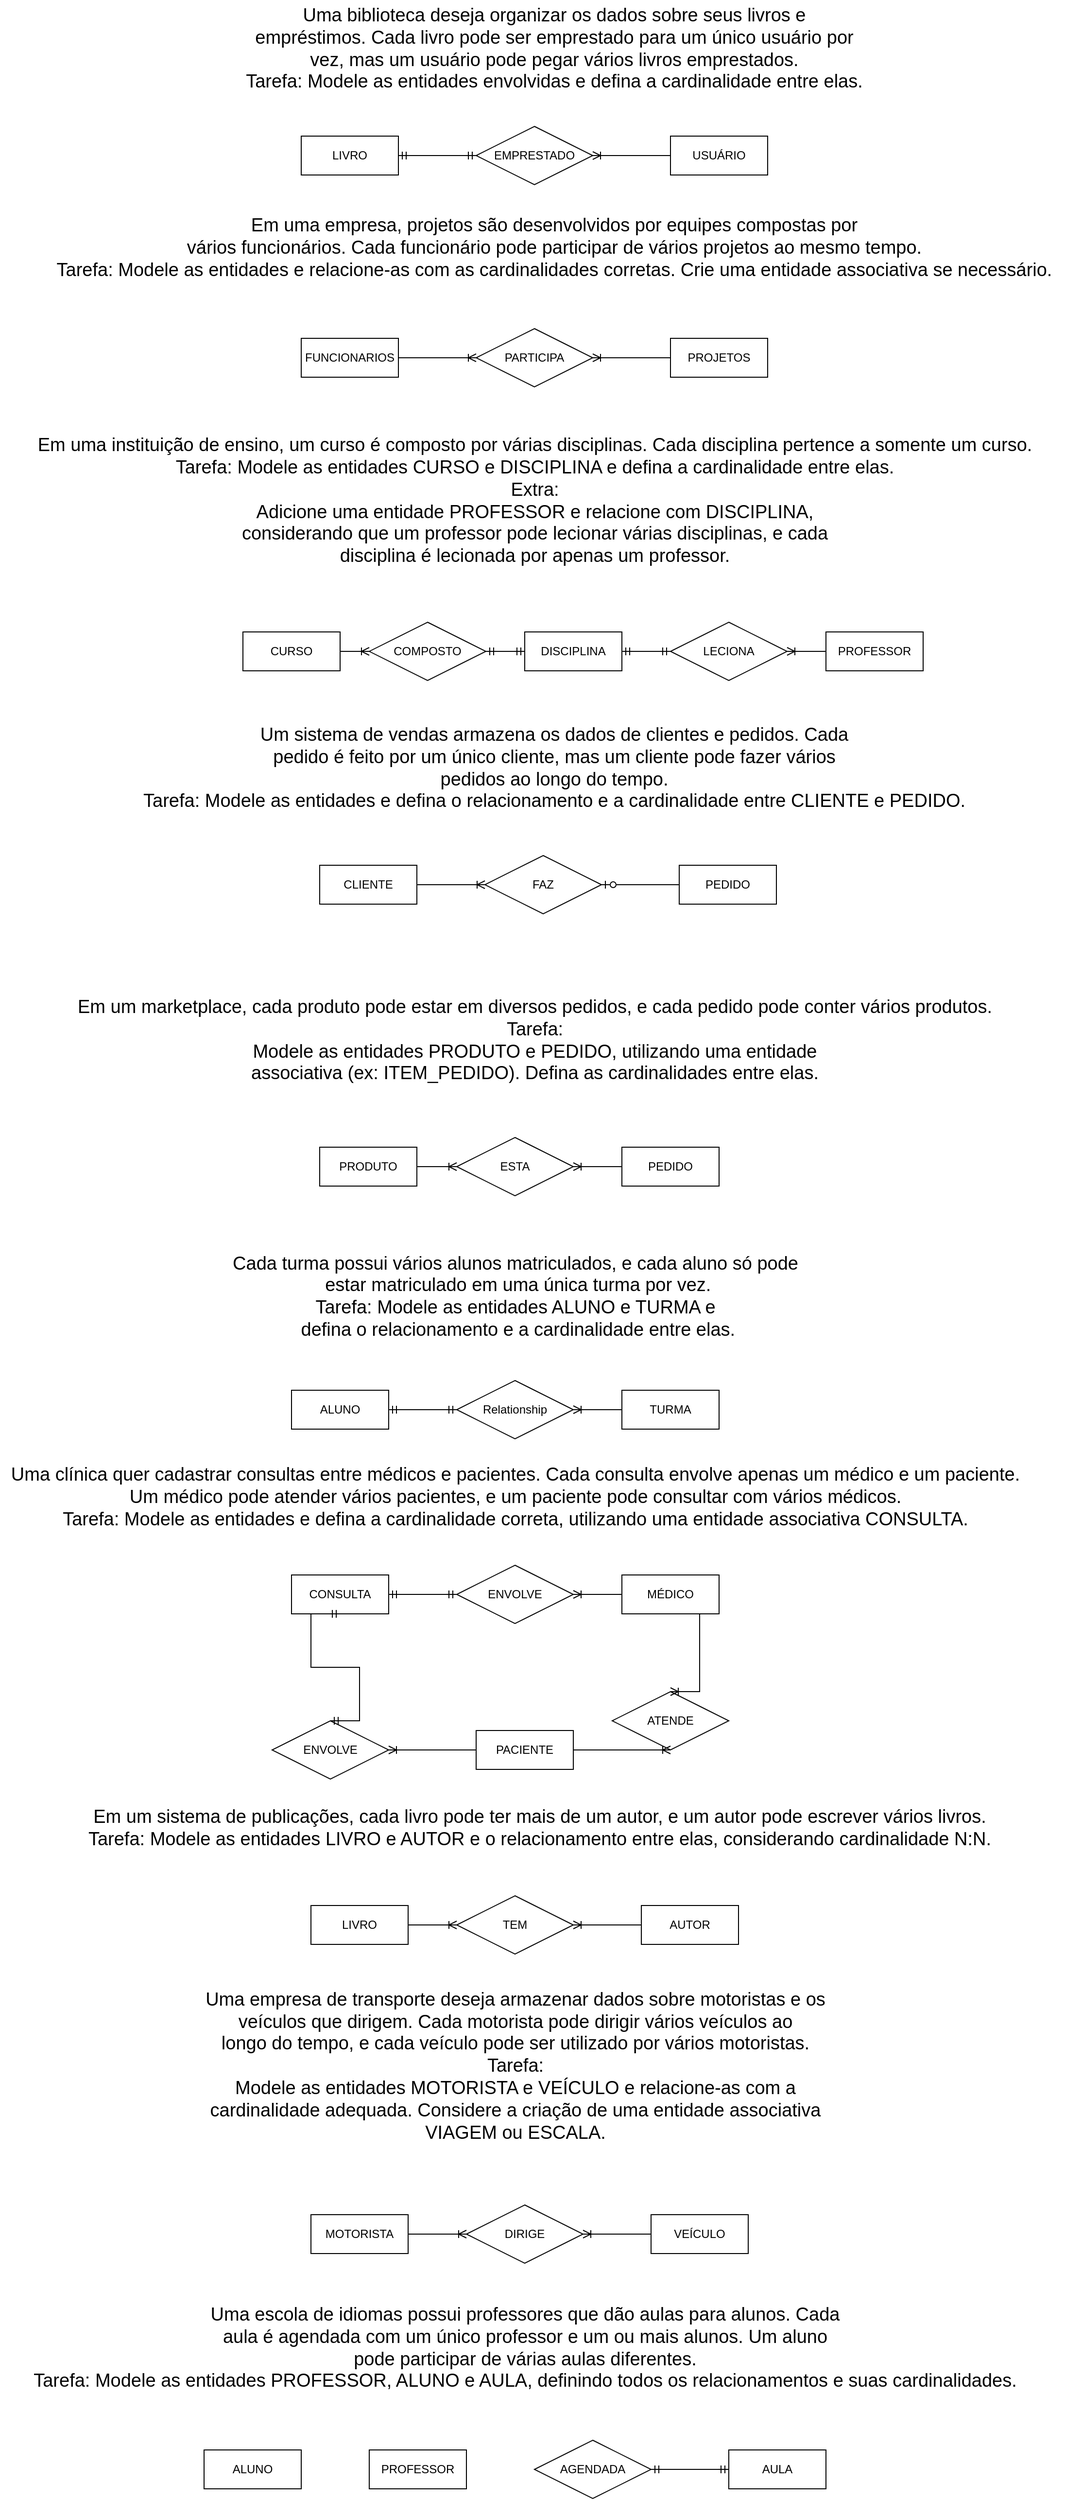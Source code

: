 <mxfile version="27.2.0">
  <diagram name="Página-1" id="b4JkCRnROzZ7c5UDisCW">
    <mxGraphModel dx="1804" dy="537" grid="1" gridSize="10" guides="1" tooltips="1" connect="1" arrows="1" fold="1" page="1" pageScale="1" pageWidth="827" pageHeight="1169" math="0" shadow="0">
      <root>
        <mxCell id="0" />
        <mxCell id="1" parent="0" />
        <mxCell id="mdvhE89lCFFaDwQqOyZz-1" value="&lt;font style=&quot;font-size: 19px;&quot;&gt;Uma biblioteca deseja organizar os dados sobre seus livros e &lt;br&gt;empréstimos. Cada livro pode ser emprestado para um único usuário por &lt;br&gt;vez, mas um usuário pode pegar vários livros emprestados.&lt;br&gt;Tarefa: Modele as entidades envolvidas e defina a cardinalidade entre elas.&lt;/font&gt;" style="text;html=1;align=center;verticalAlign=middle;resizable=0;points=[];autosize=1;strokeColor=none;fillColor=none;" parent="1" vertex="1">
          <mxGeometry x="90" y="70" width="660" height="100" as="geometry" />
        </mxCell>
        <mxCell id="mdvhE89lCFFaDwQqOyZz-2" value="LIVRO" style="whiteSpace=wrap;html=1;align=center;" parent="1" vertex="1">
          <mxGeometry x="160" y="210" width="100" height="40" as="geometry" />
        </mxCell>
        <mxCell id="mdvhE89lCFFaDwQqOyZz-3" value="USUÁRIO" style="whiteSpace=wrap;html=1;align=center;" parent="1" vertex="1">
          <mxGeometry x="540" y="210" width="100" height="40" as="geometry" />
        </mxCell>
        <mxCell id="mdvhE89lCFFaDwQqOyZz-4" value="EMPRESTADO" style="shape=rhombus;perimeter=rhombusPerimeter;whiteSpace=wrap;html=1;align=center;" parent="1" vertex="1">
          <mxGeometry x="340" y="200" width="120" height="60" as="geometry" />
        </mxCell>
        <mxCell id="mdvhE89lCFFaDwQqOyZz-7" value="" style="edgeStyle=entityRelationEdgeStyle;fontSize=12;html=1;endArrow=ERmandOne;startArrow=ERmandOne;rounded=0;fontFamily=Helvetica;fontColor=default;exitX=1;exitY=0.5;exitDx=0;exitDy=0;entryX=0;entryY=0.5;entryDx=0;entryDy=0;" parent="1" source="mdvhE89lCFFaDwQqOyZz-2" target="mdvhE89lCFFaDwQqOyZz-4" edge="1">
          <mxGeometry width="100" height="100" relative="1" as="geometry">
            <mxPoint x="230" y="370" as="sourcePoint" />
            <mxPoint x="330" y="270" as="targetPoint" />
          </mxGeometry>
        </mxCell>
        <mxCell id="mdvhE89lCFFaDwQqOyZz-9" value="" style="edgeStyle=entityRelationEdgeStyle;fontSize=12;html=1;endArrow=ERoneToMany;rounded=0;fontFamily=Helvetica;fontColor=default;exitX=0;exitY=0.5;exitDx=0;exitDy=0;entryX=1;entryY=0.5;entryDx=0;entryDy=0;" parent="1" source="mdvhE89lCFFaDwQqOyZz-3" target="mdvhE89lCFFaDwQqOyZz-4" edge="1">
          <mxGeometry width="100" height="100" relative="1" as="geometry">
            <mxPoint x="390" y="380" as="sourcePoint" />
            <mxPoint x="490" y="280" as="targetPoint" />
          </mxGeometry>
        </mxCell>
        <mxCell id="mdvhE89lCFFaDwQqOyZz-10" value="&lt;font style=&quot;font-size: 19px;&quot;&gt;Em uma empresa, projetos são desenvolvidos por equipes compostas por &lt;br&gt;vários funcionários. Cada funcionário pode participar de vários projetos ao mesmo tempo.&lt;br&gt;Tarefa: Modele as entidades e relacione-as com as cardinalidades corretas. Crie uma entidade associativa se necessário.&lt;/font&gt;" style="text;html=1;align=center;verticalAlign=middle;resizable=0;points=[];autosize=1;strokeColor=none;fillColor=none;fontFamily=Helvetica;fontSize=12;fontColor=default;" parent="1" vertex="1">
          <mxGeometry x="-105" y="285" width="1050" height="80" as="geometry" />
        </mxCell>
        <mxCell id="mdvhE89lCFFaDwQqOyZz-12" value="FUNCIONARIOS" style="whiteSpace=wrap;html=1;align=center;strokeColor=default;verticalAlign=middle;fontFamily=Helvetica;fontSize=12;fontColor=default;fillColor=default;" parent="1" vertex="1">
          <mxGeometry x="160" y="418" width="100" height="40" as="geometry" />
        </mxCell>
        <mxCell id="mdvhE89lCFFaDwQqOyZz-13" value="PROJETOS" style="whiteSpace=wrap;html=1;align=center;strokeColor=default;verticalAlign=middle;fontFamily=Helvetica;fontSize=12;fontColor=default;fillColor=default;" parent="1" vertex="1">
          <mxGeometry x="540" y="418" width="100" height="40" as="geometry" />
        </mxCell>
        <mxCell id="mdvhE89lCFFaDwQqOyZz-14" value="PARTICIPA" style="shape=rhombus;perimeter=rhombusPerimeter;whiteSpace=wrap;html=1;align=center;strokeColor=default;verticalAlign=middle;fontFamily=Helvetica;fontSize=12;fontColor=default;fillColor=default;" parent="1" vertex="1">
          <mxGeometry x="340" y="408" width="120" height="60" as="geometry" />
        </mxCell>
        <mxCell id="mdvhE89lCFFaDwQqOyZz-15" value="" style="edgeStyle=entityRelationEdgeStyle;fontSize=12;html=1;endArrow=ERoneToMany;rounded=0;fontFamily=Helvetica;fontColor=default;exitX=1;exitY=0.5;exitDx=0;exitDy=0;entryX=0;entryY=0.5;entryDx=0;entryDy=0;" parent="1" source="mdvhE89lCFFaDwQqOyZz-12" target="mdvhE89lCFFaDwQqOyZz-14" edge="1">
          <mxGeometry width="100" height="100" relative="1" as="geometry">
            <mxPoint x="220" y="580" as="sourcePoint" />
            <mxPoint x="320" y="480" as="targetPoint" />
          </mxGeometry>
        </mxCell>
        <mxCell id="mdvhE89lCFFaDwQqOyZz-16" value="" style="edgeStyle=entityRelationEdgeStyle;fontSize=12;html=1;endArrow=ERoneToMany;rounded=0;fontFamily=Helvetica;fontColor=default;exitX=0;exitY=0.5;exitDx=0;exitDy=0;entryX=1;entryY=0.5;entryDx=0;entryDy=0;" parent="1" source="mdvhE89lCFFaDwQqOyZz-13" target="mdvhE89lCFFaDwQqOyZz-14" edge="1">
          <mxGeometry width="100" height="100" relative="1" as="geometry">
            <mxPoint x="670" y="510" as="sourcePoint" />
            <mxPoint x="770" y="410" as="targetPoint" />
          </mxGeometry>
        </mxCell>
        <mxCell id="mdvhE89lCFFaDwQqOyZz-17" value="&lt;font style=&quot;font-size: 19px;&quot;&gt;Em uma instituição de ensino, um curso é composto por várias disciplinas. Cada disciplina pertence a somente um curso.&lt;br&gt;Tarefa: Modele as entidades CURSO e DISCIPLINA e defina a cardinalidade entre elas.&lt;br&gt;Extra:&lt;br&gt; Adicione uma entidade PROFESSOR e relacione com DISCIPLINA, &lt;br&gt;considerando que um professor pode lecionar várias disciplinas, e cada &lt;br&gt;disciplina é lecionada por apenas um professor.&lt;/font&gt;" style="text;html=1;align=center;verticalAlign=middle;resizable=0;points=[];autosize=1;strokeColor=none;fillColor=none;fontFamily=Helvetica;fontSize=12;fontColor=default;" parent="1" vertex="1">
          <mxGeometry x="-125" y="510" width="1050" height="150" as="geometry" />
        </mxCell>
        <mxCell id="mdvhE89lCFFaDwQqOyZz-18" value="CURSO" style="whiteSpace=wrap;html=1;align=center;strokeColor=default;verticalAlign=middle;fontFamily=Helvetica;fontSize=12;fontColor=default;fillColor=default;" parent="1" vertex="1">
          <mxGeometry x="100" y="720" width="100" height="40" as="geometry" />
        </mxCell>
        <mxCell id="mdvhE89lCFFaDwQqOyZz-19" value="DISCIPLINA" style="whiteSpace=wrap;html=1;align=center;strokeColor=default;verticalAlign=middle;fontFamily=Helvetica;fontSize=12;fontColor=default;fillColor=default;" parent="1" vertex="1">
          <mxGeometry x="390" y="720" width="100" height="40" as="geometry" />
        </mxCell>
        <mxCell id="mdvhE89lCFFaDwQqOyZz-20" value="PROFESSOR" style="whiteSpace=wrap;html=1;align=center;strokeColor=default;verticalAlign=middle;fontFamily=Helvetica;fontSize=12;fontColor=default;fillColor=default;" parent="1" vertex="1">
          <mxGeometry x="700" y="720" width="100" height="40" as="geometry" />
        </mxCell>
        <mxCell id="mdvhE89lCFFaDwQqOyZz-21" value="" style="edgeStyle=entityRelationEdgeStyle;fontSize=12;html=1;endArrow=ERoneToMany;rounded=0;fontFamily=Helvetica;fontColor=default;exitX=1;exitY=0.5;exitDx=0;exitDy=0;entryX=0;entryY=0.5;entryDx=0;entryDy=0;" parent="1" source="mdvhE89lCFFaDwQqOyZz-18" target="mdvhE89lCFFaDwQqOyZz-22" edge="1">
          <mxGeometry width="100" height="100" relative="1" as="geometry">
            <mxPoint x="230" y="870" as="sourcePoint" />
            <mxPoint x="330" y="770" as="targetPoint" />
          </mxGeometry>
        </mxCell>
        <mxCell id="mdvhE89lCFFaDwQqOyZz-22" value="COMPOSTO" style="shape=rhombus;perimeter=rhombusPerimeter;whiteSpace=wrap;html=1;align=center;strokeColor=default;verticalAlign=middle;fontFamily=Helvetica;fontSize=12;fontColor=default;fillColor=default;" parent="1" vertex="1">
          <mxGeometry x="230" y="710" width="120" height="60" as="geometry" />
        </mxCell>
        <mxCell id="mdvhE89lCFFaDwQqOyZz-23" value="" style="edgeStyle=entityRelationEdgeStyle;fontSize=12;html=1;endArrow=ERmandOne;startArrow=ERmandOne;rounded=0;fontFamily=Helvetica;fontColor=default;entryX=0;entryY=0.5;entryDx=0;entryDy=0;exitX=1;exitY=0.5;exitDx=0;exitDy=0;" parent="1" source="mdvhE89lCFFaDwQqOyZz-22" target="mdvhE89lCFFaDwQqOyZz-19" edge="1">
          <mxGeometry width="100" height="100" relative="1" as="geometry">
            <mxPoint x="410" y="900" as="sourcePoint" />
            <mxPoint x="510" y="800" as="targetPoint" />
          </mxGeometry>
        </mxCell>
        <mxCell id="mdvhE89lCFFaDwQqOyZz-24" value="LECIONA" style="shape=rhombus;perimeter=rhombusPerimeter;whiteSpace=wrap;html=1;align=center;strokeColor=default;verticalAlign=middle;fontFamily=Helvetica;fontSize=12;fontColor=default;fillColor=default;" parent="1" vertex="1">
          <mxGeometry x="540" y="710" width="120" height="60" as="geometry" />
        </mxCell>
        <mxCell id="mdvhE89lCFFaDwQqOyZz-25" value="" style="edgeStyle=entityRelationEdgeStyle;fontSize=12;html=1;endArrow=ERoneToMany;rounded=0;fontFamily=Helvetica;fontColor=default;exitX=0;exitY=0.5;exitDx=0;exitDy=0;entryX=1;entryY=0.5;entryDx=0;entryDy=0;" parent="1" source="mdvhE89lCFFaDwQqOyZz-20" target="mdvhE89lCFFaDwQqOyZz-24" edge="1">
          <mxGeometry width="100" height="100" relative="1" as="geometry">
            <mxPoint x="750" y="880" as="sourcePoint" />
            <mxPoint x="850" y="780" as="targetPoint" />
          </mxGeometry>
        </mxCell>
        <mxCell id="mdvhE89lCFFaDwQqOyZz-26" value="" style="edgeStyle=entityRelationEdgeStyle;fontSize=12;html=1;endArrow=ERmandOne;startArrow=ERmandOne;rounded=0;fontFamily=Helvetica;fontColor=default;entryX=0;entryY=0.5;entryDx=0;entryDy=0;exitX=1;exitY=0.5;exitDx=0;exitDy=0;" parent="1" source="mdvhE89lCFFaDwQqOyZz-19" target="mdvhE89lCFFaDwQqOyZz-24" edge="1">
          <mxGeometry width="100" height="100" relative="1" as="geometry">
            <mxPoint x="450" y="910" as="sourcePoint" />
            <mxPoint x="550" y="810" as="targetPoint" />
          </mxGeometry>
        </mxCell>
        <mxCell id="mdvhE89lCFFaDwQqOyZz-27" value="&lt;font style=&quot;font-size: 19px;&quot;&gt;Um sistema de vendas armazena os dados de clientes e pedidos. Cada &lt;br&gt;pedido é feito por um único cliente, mas um cliente pode fazer vários &lt;br&gt;pedidos ao longo do tempo.&lt;br&gt;Tarefa: Modele as entidades e defina o relacionamento e a cardinalidade entre CLIENTE e PEDIDO.&lt;/font&gt;" style="text;html=1;align=center;verticalAlign=middle;resizable=0;points=[];autosize=1;strokeColor=none;fillColor=none;fontFamily=Helvetica;fontSize=12;fontColor=default;" parent="1" vertex="1">
          <mxGeometry x="-15" y="810" width="870" height="100" as="geometry" />
        </mxCell>
        <mxCell id="mdvhE89lCFFaDwQqOyZz-28" value="PEDIDO" style="whiteSpace=wrap;html=1;align=center;strokeColor=default;verticalAlign=middle;fontFamily=Helvetica;fontSize=12;fontColor=default;fillColor=default;" parent="1" vertex="1">
          <mxGeometry x="549" y="960" width="100" height="40" as="geometry" />
        </mxCell>
        <mxCell id="mdvhE89lCFFaDwQqOyZz-29" value="CLIENTE" style="whiteSpace=wrap;html=1;align=center;strokeColor=default;verticalAlign=middle;fontFamily=Helvetica;fontSize=12;fontColor=default;fillColor=default;" parent="1" vertex="1">
          <mxGeometry x="179" y="960" width="100" height="40" as="geometry" />
        </mxCell>
        <mxCell id="mdvhE89lCFFaDwQqOyZz-30" value="FAZ" style="shape=rhombus;perimeter=rhombusPerimeter;whiteSpace=wrap;html=1;align=center;strokeColor=default;verticalAlign=middle;fontFamily=Helvetica;fontSize=12;fontColor=default;fillColor=default;" parent="1" vertex="1">
          <mxGeometry x="349" y="950" width="120" height="60" as="geometry" />
        </mxCell>
        <mxCell id="mdvhE89lCFFaDwQqOyZz-31" value="" style="edgeStyle=entityRelationEdgeStyle;fontSize=12;html=1;endArrow=ERzeroToOne;endFill=1;rounded=0;fontFamily=Helvetica;fontColor=default;exitX=0;exitY=0.5;exitDx=0;exitDy=0;entryX=1;entryY=0.5;entryDx=0;entryDy=0;" parent="1" source="mdvhE89lCFFaDwQqOyZz-28" target="mdvhE89lCFFaDwQqOyZz-30" edge="1">
          <mxGeometry width="100" height="100" relative="1" as="geometry">
            <mxPoint x="329" y="1130" as="sourcePoint" />
            <mxPoint x="429" y="1030" as="targetPoint" />
          </mxGeometry>
        </mxCell>
        <mxCell id="mdvhE89lCFFaDwQqOyZz-32" value="" style="edgeStyle=entityRelationEdgeStyle;fontSize=12;html=1;endArrow=ERoneToMany;rounded=0;fontFamily=Helvetica;fontColor=default;exitX=1;exitY=0.5;exitDx=0;exitDy=0;entryX=0;entryY=0.5;entryDx=0;entryDy=0;" parent="1" source="mdvhE89lCFFaDwQqOyZz-29" target="mdvhE89lCFFaDwQqOyZz-30" edge="1">
          <mxGeometry width="100" height="100" relative="1" as="geometry">
            <mxPoint x="269" y="1120" as="sourcePoint" />
            <mxPoint x="369" y="1020" as="targetPoint" />
          </mxGeometry>
        </mxCell>
        <mxCell id="mdvhE89lCFFaDwQqOyZz-33" value="&lt;font style=&quot;font-size: 19px;&quot;&gt;Em um marketplace, cada produto pode estar em diversos pedidos, e cada pedido pode conter vários produtos.&lt;br&gt;Tarefa:&lt;br&gt; Modele as entidades PRODUTO e PEDIDO, utilizando uma entidade &lt;br&gt;associativa (ex: ITEM_PEDIDO). Defina as cardinalidades entre elas.&lt;/font&gt;" style="text;html=1;align=center;verticalAlign=middle;resizable=0;points=[];autosize=1;strokeColor=none;fillColor=none;fontFamily=Helvetica;fontSize=12;fontColor=default;" parent="1" vertex="1">
          <mxGeometry x="-80" y="1090" width="960" height="100" as="geometry" />
        </mxCell>
        <mxCell id="mdvhE89lCFFaDwQqOyZz-34" value="PRODUTO" style="whiteSpace=wrap;html=1;align=center;strokeColor=default;verticalAlign=middle;fontFamily=Helvetica;fontSize=12;fontColor=default;fillColor=default;" parent="1" vertex="1">
          <mxGeometry x="179" y="1250" width="100" height="40" as="geometry" />
        </mxCell>
        <mxCell id="mdvhE89lCFFaDwQqOyZz-35" value="PEDIDO" style="whiteSpace=wrap;html=1;align=center;strokeColor=default;verticalAlign=middle;fontFamily=Helvetica;fontSize=12;fontColor=default;fillColor=default;" parent="1" vertex="1">
          <mxGeometry x="490" y="1250" width="100" height="40" as="geometry" />
        </mxCell>
        <mxCell id="mdvhE89lCFFaDwQqOyZz-36" value="ESTA" style="shape=rhombus;perimeter=rhombusPerimeter;whiteSpace=wrap;html=1;align=center;strokeColor=default;verticalAlign=middle;fontFamily=Helvetica;fontSize=12;fontColor=default;fillColor=default;" parent="1" vertex="1">
          <mxGeometry x="320" y="1240" width="120" height="60" as="geometry" />
        </mxCell>
        <mxCell id="mdvhE89lCFFaDwQqOyZz-37" value="" style="edgeStyle=entityRelationEdgeStyle;fontSize=12;html=1;endArrow=ERoneToMany;rounded=0;fontFamily=Helvetica;fontColor=default;exitX=1;exitY=0.5;exitDx=0;exitDy=0;entryX=0;entryY=0.5;entryDx=0;entryDy=0;" parent="1" source="mdvhE89lCFFaDwQqOyZz-34" target="mdvhE89lCFFaDwQqOyZz-36" edge="1">
          <mxGeometry width="100" height="100" relative="1" as="geometry">
            <mxPoint x="320" y="1360" as="sourcePoint" />
            <mxPoint x="420" y="1260" as="targetPoint" />
          </mxGeometry>
        </mxCell>
        <mxCell id="mdvhE89lCFFaDwQqOyZz-38" value="" style="edgeStyle=entityRelationEdgeStyle;fontSize=12;html=1;endArrow=ERoneToMany;rounded=0;fontFamily=Helvetica;fontColor=default;exitX=0;exitY=0.5;exitDx=0;exitDy=0;entryX=1;entryY=0.5;entryDx=0;entryDy=0;" parent="1" source="mdvhE89lCFFaDwQqOyZz-35" target="mdvhE89lCFFaDwQqOyZz-36" edge="1">
          <mxGeometry width="100" height="100" relative="1" as="geometry">
            <mxPoint x="560" y="1360" as="sourcePoint" />
            <mxPoint x="660" y="1260" as="targetPoint" />
          </mxGeometry>
        </mxCell>
        <mxCell id="mdvhE89lCFFaDwQqOyZz-39" value="&lt;div&gt;&lt;font style=&quot;font-size: 19px;&quot;&gt;Cada turma possui vários alunos matriculados, e cada aluno só pode&lt;/font&gt;&lt;/div&gt;&lt;div&gt;&lt;font style=&quot;font-size: 19px;&quot;&gt;&amp;nbsp;estar matriculado em uma única turma por vez.&lt;/font&gt;&lt;/div&gt;&lt;div&gt;&lt;font style=&quot;font-size: 19px;&quot;&gt;Tarefa: Modele as entidades ALUNO e TURMA e&lt;/font&gt;&lt;/div&gt;&lt;div&gt;&lt;font style=&quot;font-size: 19px;&quot;&gt;&amp;nbsp;defina o relacionamento e a cardinalidade entre elas.&lt;/font&gt;&lt;/div&gt;&lt;div&gt;&lt;font style=&quot;font-size: 19px;&quot;&gt;&lt;br&gt;&lt;/font&gt;&lt;/div&gt;" style="text;html=1;align=center;verticalAlign=middle;resizable=0;points=[];autosize=1;strokeColor=none;fillColor=none;fontFamily=Helvetica;fontSize=12;fontColor=default;" parent="1" vertex="1">
          <mxGeometry x="75" y="1350" width="610" height="130" as="geometry" />
        </mxCell>
        <mxCell id="mdvhE89lCFFaDwQqOyZz-40" value="ALUNO" style="whiteSpace=wrap;html=1;align=center;strokeColor=default;verticalAlign=middle;fontFamily=Helvetica;fontSize=12;fontColor=default;fillColor=default;" parent="1" vertex="1">
          <mxGeometry x="150" y="1500" width="100" height="40" as="geometry" />
        </mxCell>
        <mxCell id="mdvhE89lCFFaDwQqOyZz-41" value="TURMA" style="whiteSpace=wrap;html=1;align=center;strokeColor=default;verticalAlign=middle;fontFamily=Helvetica;fontSize=12;fontColor=default;fillColor=default;" parent="1" vertex="1">
          <mxGeometry x="490" y="1500" width="100" height="40" as="geometry" />
        </mxCell>
        <mxCell id="mdvhE89lCFFaDwQqOyZz-42" value="Relationship" style="shape=rhombus;perimeter=rhombusPerimeter;whiteSpace=wrap;html=1;align=center;strokeColor=default;verticalAlign=middle;fontFamily=Helvetica;fontSize=12;fontColor=default;fillColor=default;" parent="1" vertex="1">
          <mxGeometry x="320" y="1490" width="120" height="60" as="geometry" />
        </mxCell>
        <mxCell id="mdvhE89lCFFaDwQqOyZz-43" value="" style="edgeStyle=entityRelationEdgeStyle;fontSize=12;html=1;endArrow=ERoneToMany;rounded=0;fontFamily=Helvetica;fontColor=default;exitX=0;exitY=0.5;exitDx=0;exitDy=0;entryX=1;entryY=0.5;entryDx=0;entryDy=0;" parent="1" source="mdvhE89lCFFaDwQqOyZz-41" target="mdvhE89lCFFaDwQqOyZz-42" edge="1">
          <mxGeometry width="100" height="100" relative="1" as="geometry">
            <mxPoint x="450" y="1660" as="sourcePoint" />
            <mxPoint x="550" y="1560" as="targetPoint" />
          </mxGeometry>
        </mxCell>
        <mxCell id="mdvhE89lCFFaDwQqOyZz-44" value="" style="edgeStyle=entityRelationEdgeStyle;fontSize=12;html=1;endArrow=ERmandOne;startArrow=ERmandOne;rounded=0;fontFamily=Helvetica;fontColor=default;exitX=1;exitY=0.5;exitDx=0;exitDy=0;entryX=0;entryY=0.5;entryDx=0;entryDy=0;" parent="1" source="mdvhE89lCFFaDwQqOyZz-40" target="mdvhE89lCFFaDwQqOyZz-42" edge="1">
          <mxGeometry width="100" height="100" relative="1" as="geometry">
            <mxPoint x="250" y="1660" as="sourcePoint" />
            <mxPoint x="350" y="1560" as="targetPoint" />
          </mxGeometry>
        </mxCell>
        <mxCell id="mdvhE89lCFFaDwQqOyZz-45" value="&lt;font style=&quot;font-size: 19px;&quot;&gt;Uma clínica quer cadastrar consultas entre médicos e pacientes. Cada consulta envolve apenas um médico e um paciente.&lt;br&gt;Um médico pode atender vários pacientes, e um paciente pode consultar com vários médicos.&lt;br&gt;Tarefa: Modele as entidades e defina a cardinalidade correta, utilizando uma entidade associativa CONSULTA.&lt;/font&gt;" style="text;html=1;align=center;verticalAlign=middle;resizable=0;points=[];autosize=1;strokeColor=none;fillColor=none;fontFamily=Helvetica;fontSize=12;fontColor=default;" parent="1" vertex="1">
          <mxGeometry x="-150" y="1570" width="1060" height="80" as="geometry" />
        </mxCell>
        <mxCell id="mdvhE89lCFFaDwQqOyZz-46" value="CONSULTA" style="whiteSpace=wrap;html=1;align=center;strokeColor=default;verticalAlign=middle;fontFamily=Helvetica;fontSize=12;fontColor=default;fillColor=default;" parent="1" vertex="1">
          <mxGeometry x="150" y="1690" width="100" height="40" as="geometry" />
        </mxCell>
        <mxCell id="mdvhE89lCFFaDwQqOyZz-47" value="MÉDICO" style="whiteSpace=wrap;html=1;align=center;strokeColor=default;verticalAlign=middle;fontFamily=Helvetica;fontSize=12;fontColor=default;fillColor=default;" parent="1" vertex="1">
          <mxGeometry x="490" y="1690" width="100" height="40" as="geometry" />
        </mxCell>
        <mxCell id="mdvhE89lCFFaDwQqOyZz-48" value="ENVOLVE" style="shape=rhombus;perimeter=rhombusPerimeter;whiteSpace=wrap;html=1;align=center;strokeColor=default;verticalAlign=middle;fontFamily=Helvetica;fontSize=12;fontColor=default;fillColor=default;" parent="1" vertex="1">
          <mxGeometry x="320" y="1680" width="120" height="60" as="geometry" />
        </mxCell>
        <mxCell id="mdvhE89lCFFaDwQqOyZz-49" value="PACIENTE" style="whiteSpace=wrap;html=1;align=center;strokeColor=default;verticalAlign=middle;fontFamily=Helvetica;fontSize=12;fontColor=default;fillColor=default;" parent="1" vertex="1">
          <mxGeometry x="340" y="1850" width="100" height="40" as="geometry" />
        </mxCell>
        <mxCell id="mdvhE89lCFFaDwQqOyZz-50" value="" style="edgeStyle=entityRelationEdgeStyle;fontSize=12;html=1;endArrow=ERmandOne;startArrow=ERmandOne;rounded=0;fontFamily=Helvetica;fontColor=default;exitX=1;exitY=0.5;exitDx=0;exitDy=0;entryX=0;entryY=0.5;entryDx=0;entryDy=0;" parent="1" source="mdvhE89lCFFaDwQqOyZz-46" target="mdvhE89lCFFaDwQqOyZz-48" edge="1">
          <mxGeometry width="100" height="100" relative="1" as="geometry">
            <mxPoint x="200" y="1870" as="sourcePoint" />
            <mxPoint x="300" y="1770" as="targetPoint" />
          </mxGeometry>
        </mxCell>
        <mxCell id="mdvhE89lCFFaDwQqOyZz-52" value="ENVOLVE" style="shape=rhombus;perimeter=rhombusPerimeter;whiteSpace=wrap;html=1;align=center;strokeColor=default;verticalAlign=middle;fontFamily=Helvetica;fontSize=12;fontColor=default;fillColor=default;" parent="1" vertex="1">
          <mxGeometry x="130" y="1840" width="120" height="60" as="geometry" />
        </mxCell>
        <mxCell id="mdvhE89lCFFaDwQqOyZz-54" value="" style="edgeStyle=entityRelationEdgeStyle;fontSize=12;html=1;endArrow=ERmandOne;startArrow=ERmandOne;rounded=0;fontFamily=Helvetica;fontColor=default;entryX=0.5;entryY=1;entryDx=0;entryDy=0;exitX=0.5;exitY=0;exitDx=0;exitDy=0;" parent="1" source="mdvhE89lCFFaDwQqOyZz-52" target="mdvhE89lCFFaDwQqOyZz-46" edge="1">
          <mxGeometry width="100" height="100" relative="1" as="geometry">
            <mxPoint x="260" y="1860" as="sourcePoint" />
            <mxPoint x="360" y="1760" as="targetPoint" />
          </mxGeometry>
        </mxCell>
        <mxCell id="mdvhE89lCFFaDwQqOyZz-56" value="ATENDE" style="shape=rhombus;perimeter=rhombusPerimeter;whiteSpace=wrap;html=1;align=center;strokeColor=default;verticalAlign=middle;fontFamily=Helvetica;fontSize=12;fontColor=default;fillColor=default;" parent="1" vertex="1">
          <mxGeometry x="480" y="1810" width="120" height="60" as="geometry" />
        </mxCell>
        <mxCell id="mdvhE89lCFFaDwQqOyZz-57" value="" style="edgeStyle=entityRelationEdgeStyle;fontSize=12;html=1;endArrow=ERoneToMany;rounded=0;fontFamily=Helvetica;fontColor=default;exitX=0.5;exitY=1;exitDx=0;exitDy=0;entryX=0.5;entryY=0;entryDx=0;entryDy=0;" parent="1" source="mdvhE89lCFFaDwQqOyZz-47" target="mdvhE89lCFFaDwQqOyZz-56" edge="1">
          <mxGeometry width="100" height="100" relative="1" as="geometry">
            <mxPoint x="610" y="1830" as="sourcePoint" />
            <mxPoint x="710" y="1730" as="targetPoint" />
          </mxGeometry>
        </mxCell>
        <mxCell id="mdvhE89lCFFaDwQqOyZz-58" value="" style="edgeStyle=entityRelationEdgeStyle;fontSize=12;html=1;endArrow=ERoneToMany;rounded=0;fontFamily=Helvetica;fontColor=default;exitX=1;exitY=0.5;exitDx=0;exitDy=0;entryX=0.5;entryY=1;entryDx=0;entryDy=0;" parent="1" source="mdvhE89lCFFaDwQqOyZz-49" target="mdvhE89lCFFaDwQqOyZz-56" edge="1">
          <mxGeometry width="100" height="100" relative="1" as="geometry">
            <mxPoint x="630" y="1920" as="sourcePoint" />
            <mxPoint x="730" y="1820" as="targetPoint" />
          </mxGeometry>
        </mxCell>
        <mxCell id="mdvhE89lCFFaDwQqOyZz-59" value="" style="edgeStyle=entityRelationEdgeStyle;fontSize=12;html=1;endArrow=ERoneToMany;rounded=0;fontFamily=Helvetica;fontColor=default;exitX=0;exitY=0.5;exitDx=0;exitDy=0;entryX=1;entryY=0.5;entryDx=0;entryDy=0;" parent="1" source="mdvhE89lCFFaDwQqOyZz-49" target="mdvhE89lCFFaDwQqOyZz-52" edge="1">
          <mxGeometry width="100" height="100" relative="1" as="geometry">
            <mxPoint x="260" y="1870" as="sourcePoint" />
            <mxPoint x="360" y="1770" as="targetPoint" />
          </mxGeometry>
        </mxCell>
        <mxCell id="mdvhE89lCFFaDwQqOyZz-60" value="" style="edgeStyle=entityRelationEdgeStyle;fontSize=12;html=1;endArrow=ERoneToMany;rounded=0;fontFamily=Helvetica;fontColor=default;exitX=0;exitY=0.5;exitDx=0;exitDy=0;entryX=1;entryY=0.5;entryDx=0;entryDy=0;" parent="1" source="mdvhE89lCFFaDwQqOyZz-47" target="mdvhE89lCFFaDwQqOyZz-48" edge="1">
          <mxGeometry width="100" height="100" relative="1" as="geometry">
            <mxPoint x="410" y="1840" as="sourcePoint" />
            <mxPoint x="510" y="1740" as="targetPoint" />
          </mxGeometry>
        </mxCell>
        <mxCell id="mdvhE89lCFFaDwQqOyZz-61" value="&lt;font style=&quot;font-size: 19px;&quot;&gt;Em um sistema de publicações, cada livro pode ter mais de um autor, e um autor pode escrever vários livros.&lt;br&gt;Tarefa: Modele as entidades LIVRO e AUTOR e o relacionamento entre elas, considerando cardinalidade N:N.&lt;/font&gt;" style="text;html=1;align=center;verticalAlign=middle;resizable=0;points=[];autosize=1;strokeColor=none;fillColor=none;fontFamily=Helvetica;fontSize=12;fontColor=default;" parent="1" vertex="1">
          <mxGeometry x="-70" y="1920" width="950" height="60" as="geometry" />
        </mxCell>
        <mxCell id="mdvhE89lCFFaDwQqOyZz-62" value="LIVRO" style="whiteSpace=wrap;html=1;align=center;strokeColor=default;verticalAlign=middle;fontFamily=Helvetica;fontSize=12;fontColor=default;fillColor=default;" parent="1" vertex="1">
          <mxGeometry x="170" y="2030" width="100" height="40" as="geometry" />
        </mxCell>
        <mxCell id="mdvhE89lCFFaDwQqOyZz-63" value="AUTOR" style="whiteSpace=wrap;html=1;align=center;strokeColor=default;verticalAlign=middle;fontFamily=Helvetica;fontSize=12;fontColor=default;fillColor=default;" parent="1" vertex="1">
          <mxGeometry x="510" y="2030" width="100" height="40" as="geometry" />
        </mxCell>
        <mxCell id="mdvhE89lCFFaDwQqOyZz-64" value="TEM" style="shape=rhombus;perimeter=rhombusPerimeter;whiteSpace=wrap;html=1;align=center;strokeColor=default;verticalAlign=middle;fontFamily=Helvetica;fontSize=12;fontColor=default;fillColor=default;" parent="1" vertex="1">
          <mxGeometry x="320" y="2020" width="120" height="60" as="geometry" />
        </mxCell>
        <mxCell id="U3oXg3PVO8bCUbWkIK39-3" value="" style="edgeStyle=entityRelationEdgeStyle;fontSize=12;html=1;endArrow=ERoneToMany;rounded=0;exitX=1;exitY=0.5;exitDx=0;exitDy=0;entryX=0;entryY=0.5;entryDx=0;entryDy=0;" edge="1" parent="1" source="mdvhE89lCFFaDwQqOyZz-62" target="mdvhE89lCFFaDwQqOyZz-64">
          <mxGeometry width="100" height="100" relative="1" as="geometry">
            <mxPoint x="170" y="2190" as="sourcePoint" />
            <mxPoint x="270" y="2090" as="targetPoint" />
          </mxGeometry>
        </mxCell>
        <mxCell id="U3oXg3PVO8bCUbWkIK39-4" value="" style="edgeStyle=entityRelationEdgeStyle;fontSize=12;html=1;endArrow=ERoneToMany;rounded=0;exitX=0;exitY=0.5;exitDx=0;exitDy=0;entryX=1;entryY=0.5;entryDx=0;entryDy=0;" edge="1" parent="1" source="mdvhE89lCFFaDwQqOyZz-63" target="mdvhE89lCFFaDwQqOyZz-64">
          <mxGeometry width="100" height="100" relative="1" as="geometry">
            <mxPoint x="490" y="2180" as="sourcePoint" />
            <mxPoint x="590" y="2080" as="targetPoint" />
          </mxGeometry>
        </mxCell>
        <mxCell id="U3oXg3PVO8bCUbWkIK39-5" value="&lt;font style=&quot;font-size: 19px;&quot;&gt;Uma empresa de transporte deseja armazenar dados sobre motoristas e os &lt;br&gt;veículos que dirigem. Cada motorista pode dirigir vários veículos ao &lt;br&gt;longo do tempo, e cada veículo pode ser utilizado por vários motoristas.&lt;br&gt;Tarefa:&lt;br&gt; Modele as entidades MOTORISTA e VEÍCULO e relacione-as com a &lt;br&gt;cardinalidade adequada. Considere a criação de uma entidade associativa &lt;br&gt;VIAGEM ou ESCALA.&lt;/font&gt;" style="text;html=1;align=center;verticalAlign=middle;resizable=0;points=[];autosize=1;strokeColor=none;fillColor=none;" vertex="1" parent="1">
          <mxGeometry x="50" y="2110" width="660" height="170" as="geometry" />
        </mxCell>
        <mxCell id="U3oXg3PVO8bCUbWkIK39-6" value="MOTORISTA" style="whiteSpace=wrap;html=1;align=center;" vertex="1" parent="1">
          <mxGeometry x="170" y="2348" width="100" height="40" as="geometry" />
        </mxCell>
        <mxCell id="U3oXg3PVO8bCUbWkIK39-7" value="VEÍCULO" style="whiteSpace=wrap;html=1;align=center;" vertex="1" parent="1">
          <mxGeometry x="520" y="2348" width="100" height="40" as="geometry" />
        </mxCell>
        <mxCell id="U3oXg3PVO8bCUbWkIK39-8" value="DIRIGE" style="shape=rhombus;perimeter=rhombusPerimeter;whiteSpace=wrap;html=1;align=center;" vertex="1" parent="1">
          <mxGeometry x="330" y="2338" width="120" height="60" as="geometry" />
        </mxCell>
        <mxCell id="U3oXg3PVO8bCUbWkIK39-9" value="" style="edgeStyle=entityRelationEdgeStyle;fontSize=12;html=1;endArrow=ERoneToMany;rounded=0;exitX=1;exitY=0.5;exitDx=0;exitDy=0;entryX=0;entryY=0.5;entryDx=0;entryDy=0;" edge="1" parent="1" source="U3oXg3PVO8bCUbWkIK39-6" target="U3oXg3PVO8bCUbWkIK39-8">
          <mxGeometry width="100" height="100" relative="1" as="geometry">
            <mxPoint x="380" y="2520" as="sourcePoint" />
            <mxPoint x="480" y="2420" as="targetPoint" />
          </mxGeometry>
        </mxCell>
        <mxCell id="U3oXg3PVO8bCUbWkIK39-10" value="" style="edgeStyle=entityRelationEdgeStyle;fontSize=12;html=1;endArrow=ERoneToMany;rounded=0;exitX=0;exitY=0.5;exitDx=0;exitDy=0;entryX=1;entryY=0.5;entryDx=0;entryDy=0;" edge="1" parent="1" source="U3oXg3PVO8bCUbWkIK39-7" target="U3oXg3PVO8bCUbWkIK39-8">
          <mxGeometry width="100" height="100" relative="1" as="geometry">
            <mxPoint x="690" y="2460" as="sourcePoint" />
            <mxPoint x="790" y="2360" as="targetPoint" />
          </mxGeometry>
        </mxCell>
        <mxCell id="U3oXg3PVO8bCUbWkIK39-11" value="&lt;font style=&quot;font-size: 19px;&quot;&gt;Uma escola de idiomas possui professores que dão aulas para alunos. Cada&lt;br&gt; aula é agendada com um único professor e um ou mais alunos. Um aluno &lt;br&gt;pode participar de várias aulas diferentes.&lt;br&gt;Tarefa: Modele as entidades PROFESSOR, ALUNO e AULA, definindo todos os relacionamentos e suas cardinalidades.&lt;/font&gt;" style="text;html=1;align=center;verticalAlign=middle;resizable=0;points=[];autosize=1;strokeColor=none;fillColor=none;" vertex="1" parent="1">
          <mxGeometry x="-130" y="2435" width="1040" height="100" as="geometry" />
        </mxCell>
        <mxCell id="U3oXg3PVO8bCUbWkIK39-12" value="PROFESSOR" style="whiteSpace=wrap;html=1;align=center;" vertex="1" parent="1">
          <mxGeometry x="230" y="2590" width="100" height="40" as="geometry" />
        </mxCell>
        <mxCell id="U3oXg3PVO8bCUbWkIK39-13" value="ALUNO" style="whiteSpace=wrap;html=1;align=center;" vertex="1" parent="1">
          <mxGeometry x="60" y="2590" width="100" height="40" as="geometry" />
        </mxCell>
        <mxCell id="U3oXg3PVO8bCUbWkIK39-14" value="AULA" style="whiteSpace=wrap;html=1;align=center;" vertex="1" parent="1">
          <mxGeometry x="600" y="2590" width="100" height="40" as="geometry" />
        </mxCell>
        <mxCell id="U3oXg3PVO8bCUbWkIK39-15" value="AGENDADA" style="shape=rhombus;perimeter=rhombusPerimeter;whiteSpace=wrap;html=1;align=center;" vertex="1" parent="1">
          <mxGeometry x="400" y="2580" width="120" height="60" as="geometry" />
        </mxCell>
        <mxCell id="U3oXg3PVO8bCUbWkIK39-16" value="" style="edgeStyle=entityRelationEdgeStyle;fontSize=12;html=1;endArrow=ERmandOne;startArrow=ERmandOne;rounded=0;exitX=0;exitY=0.5;exitDx=0;exitDy=0;entryX=1;entryY=0.5;entryDx=0;entryDy=0;" edge="1" parent="1" source="U3oXg3PVO8bCUbWkIK39-14" target="U3oXg3PVO8bCUbWkIK39-15">
          <mxGeometry width="100" height="100" relative="1" as="geometry">
            <mxPoint x="540" y="2690" as="sourcePoint" />
            <mxPoint x="650" y="2690" as="targetPoint" />
          </mxGeometry>
        </mxCell>
      </root>
    </mxGraphModel>
  </diagram>
</mxfile>
